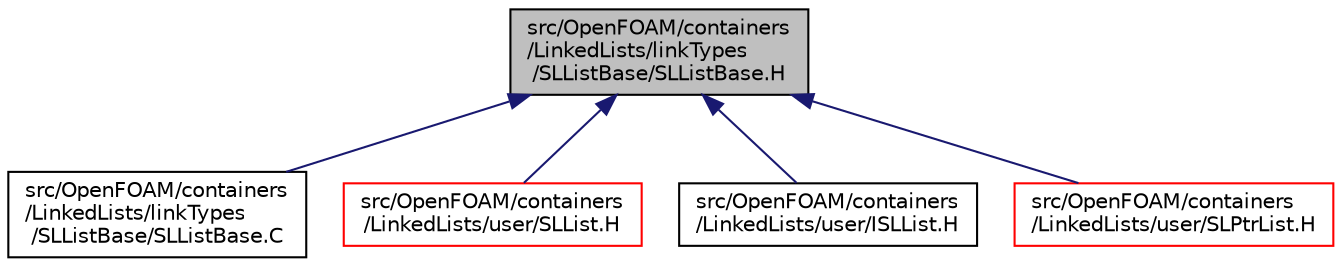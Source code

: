 digraph "src/OpenFOAM/containers/LinkedLists/linkTypes/SLListBase/SLListBase.H"
{
  bgcolor="transparent";
  edge [fontname="Helvetica",fontsize="10",labelfontname="Helvetica",labelfontsize="10"];
  node [fontname="Helvetica",fontsize="10",shape=record];
  Node1 [label="src/OpenFOAM/containers\l/LinkedLists/linkTypes\l/SLListBase/SLListBase.H",height=0.2,width=0.4,color="black", fillcolor="grey75", style="filled", fontcolor="black"];
  Node1 -> Node2 [dir="back",color="midnightblue",fontsize="10",style="solid",fontname="Helvetica"];
  Node2 [label="src/OpenFOAM/containers\l/LinkedLists/linkTypes\l/SLListBase/SLListBase.C",height=0.2,width=0.4,color="black",URL="$a07906.html"];
  Node1 -> Node3 [dir="back",color="midnightblue",fontsize="10",style="solid",fontname="Helvetica"];
  Node3 [label="src/OpenFOAM/containers\l/LinkedLists/user/SLList.H",height=0.2,width=0.4,color="red",URL="$a07915.html"];
  Node1 -> Node4 [dir="back",color="midnightblue",fontsize="10",style="solid",fontname="Helvetica"];
  Node4 [label="src/OpenFOAM/containers\l/LinkedLists/user/ISLList.H",height=0.2,width=0.4,color="black",URL="$a07913.html"];
  Node1 -> Node5 [dir="back",color="midnightblue",fontsize="10",style="solid",fontname="Helvetica"];
  Node5 [label="src/OpenFOAM/containers\l/LinkedLists/user/SLPtrList.H",height=0.2,width=0.4,color="red",URL="$a07916.html"];
}
